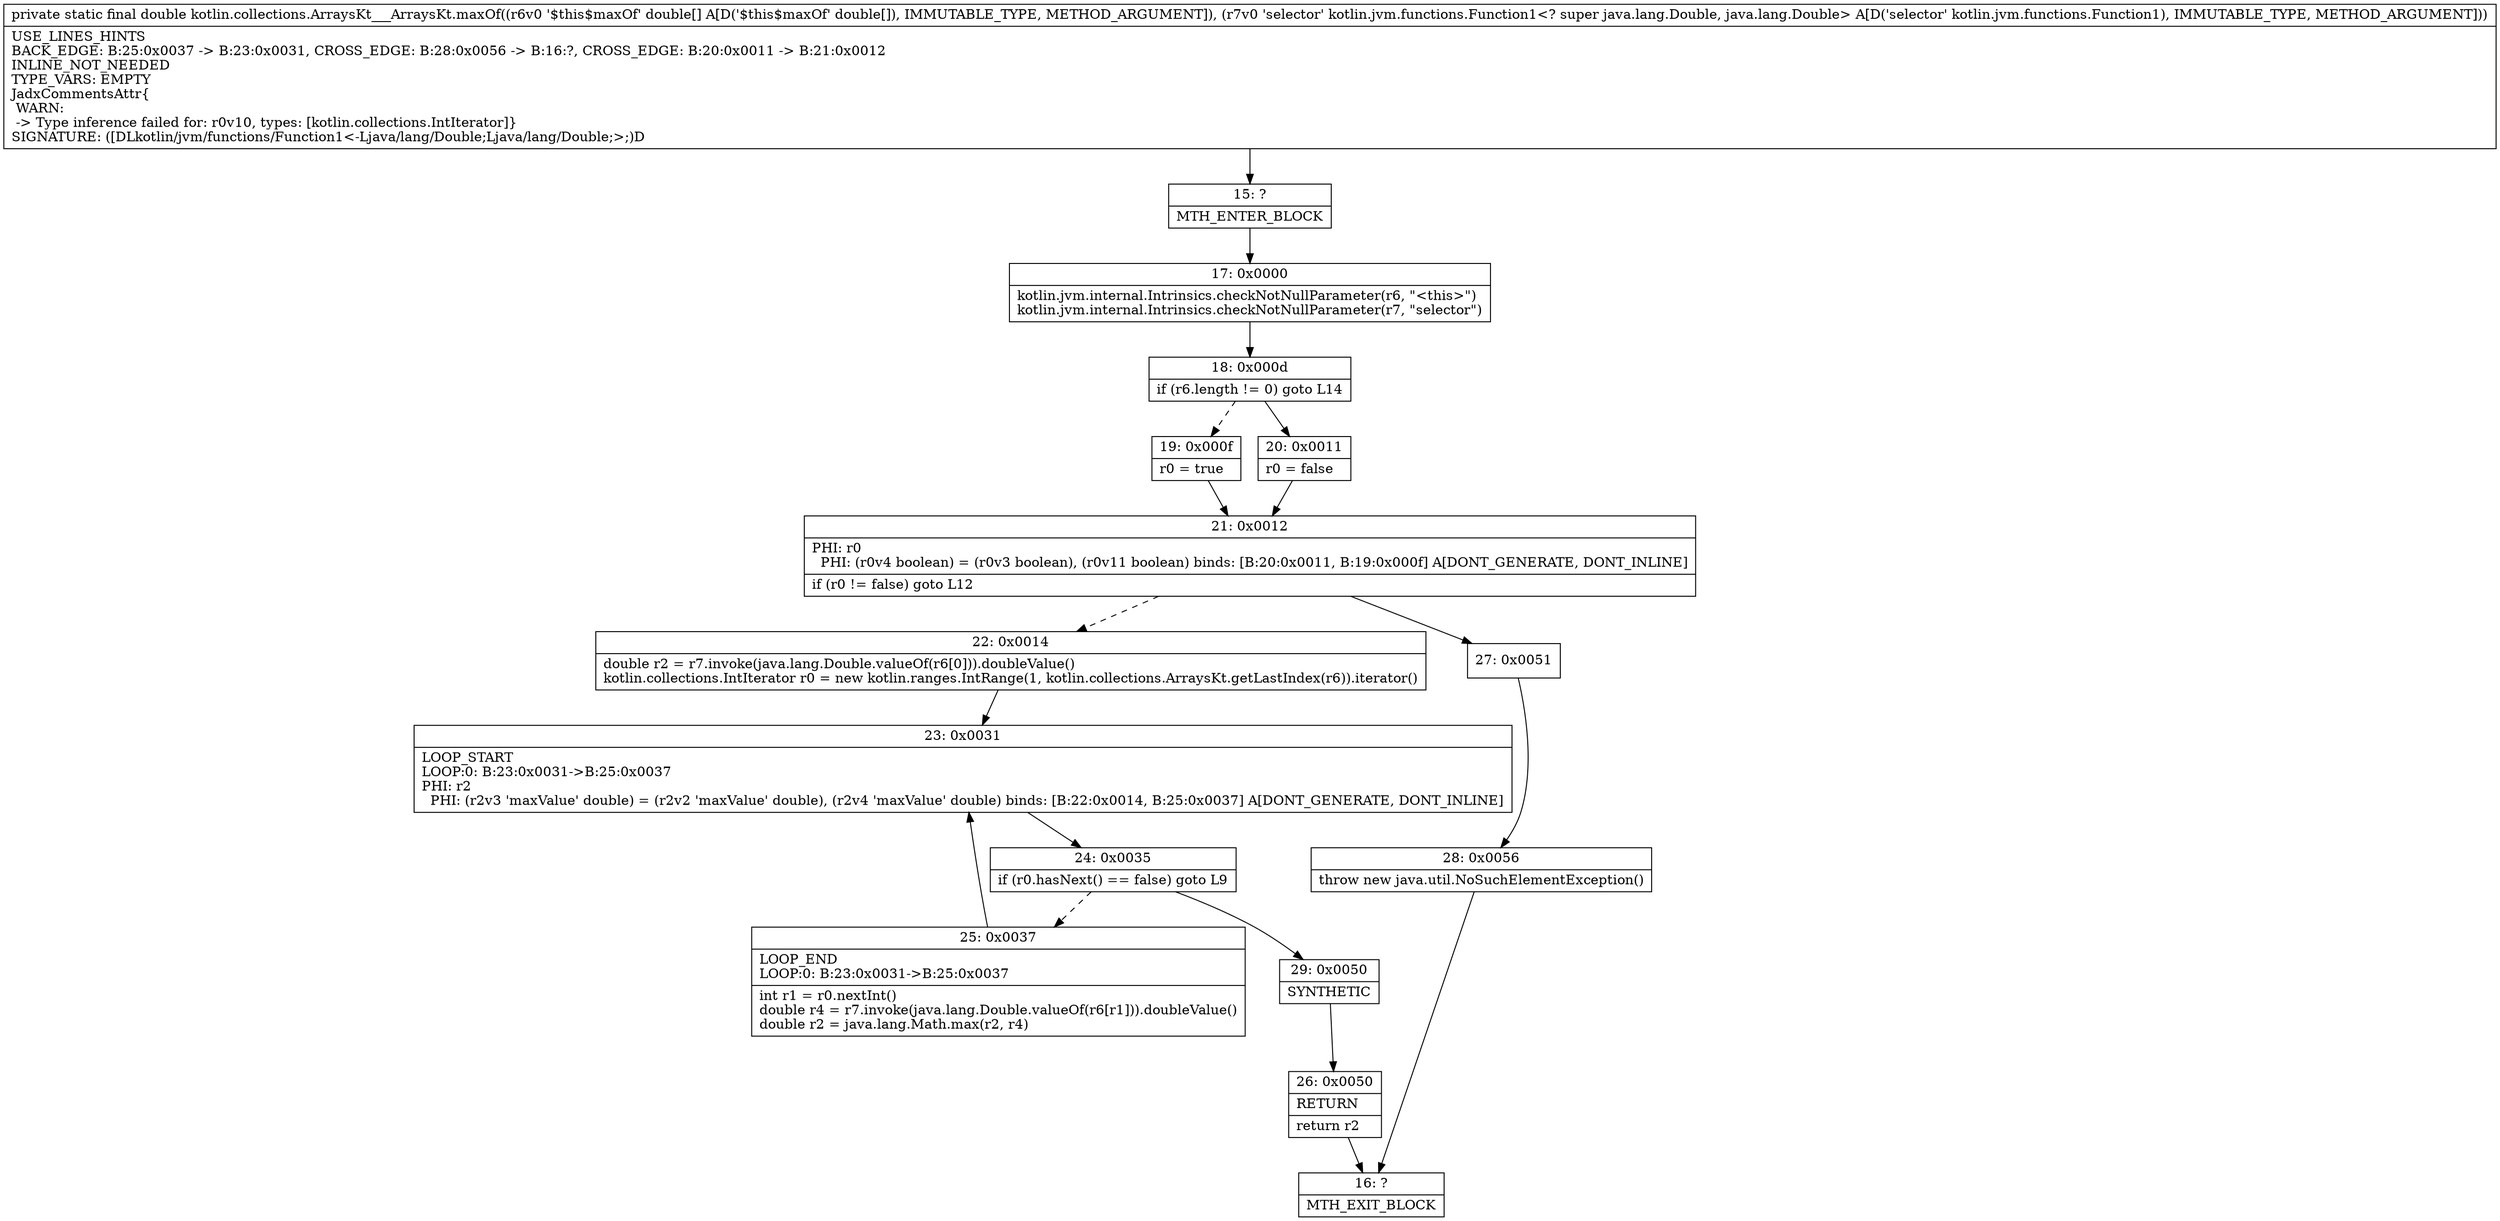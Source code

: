 digraph "CFG forkotlin.collections.ArraysKt___ArraysKt.maxOf([DLkotlin\/jvm\/functions\/Function1;)D" {
Node_15 [shape=record,label="{15\:\ ?|MTH_ENTER_BLOCK\l}"];
Node_17 [shape=record,label="{17\:\ 0x0000|kotlin.jvm.internal.Intrinsics.checkNotNullParameter(r6, \"\<this\>\")\lkotlin.jvm.internal.Intrinsics.checkNotNullParameter(r7, \"selector\")\l}"];
Node_18 [shape=record,label="{18\:\ 0x000d|if (r6.length != 0) goto L14\l}"];
Node_19 [shape=record,label="{19\:\ 0x000f|r0 = true\l}"];
Node_21 [shape=record,label="{21\:\ 0x0012|PHI: r0 \l  PHI: (r0v4 boolean) = (r0v3 boolean), (r0v11 boolean) binds: [B:20:0x0011, B:19:0x000f] A[DONT_GENERATE, DONT_INLINE]\l|if (r0 != false) goto L12\l}"];
Node_22 [shape=record,label="{22\:\ 0x0014|double r2 = r7.invoke(java.lang.Double.valueOf(r6[0])).doubleValue()\lkotlin.collections.IntIterator r0 = new kotlin.ranges.IntRange(1, kotlin.collections.ArraysKt.getLastIndex(r6)).iterator()\l}"];
Node_23 [shape=record,label="{23\:\ 0x0031|LOOP_START\lLOOP:0: B:23:0x0031\-\>B:25:0x0037\lPHI: r2 \l  PHI: (r2v3 'maxValue' double) = (r2v2 'maxValue' double), (r2v4 'maxValue' double) binds: [B:22:0x0014, B:25:0x0037] A[DONT_GENERATE, DONT_INLINE]\l}"];
Node_24 [shape=record,label="{24\:\ 0x0035|if (r0.hasNext() == false) goto L9\l}"];
Node_25 [shape=record,label="{25\:\ 0x0037|LOOP_END\lLOOP:0: B:23:0x0031\-\>B:25:0x0037\l|int r1 = r0.nextInt()\ldouble r4 = r7.invoke(java.lang.Double.valueOf(r6[r1])).doubleValue()\ldouble r2 = java.lang.Math.max(r2, r4)\l}"];
Node_29 [shape=record,label="{29\:\ 0x0050|SYNTHETIC\l}"];
Node_26 [shape=record,label="{26\:\ 0x0050|RETURN\l|return r2\l}"];
Node_16 [shape=record,label="{16\:\ ?|MTH_EXIT_BLOCK\l}"];
Node_27 [shape=record,label="{27\:\ 0x0051}"];
Node_28 [shape=record,label="{28\:\ 0x0056|throw new java.util.NoSuchElementException()\l}"];
Node_20 [shape=record,label="{20\:\ 0x0011|r0 = false\l}"];
MethodNode[shape=record,label="{private static final double kotlin.collections.ArraysKt___ArraysKt.maxOf((r6v0 '$this$maxOf' double[] A[D('$this$maxOf' double[]), IMMUTABLE_TYPE, METHOD_ARGUMENT]), (r7v0 'selector' kotlin.jvm.functions.Function1\<? super java.lang.Double, java.lang.Double\> A[D('selector' kotlin.jvm.functions.Function1), IMMUTABLE_TYPE, METHOD_ARGUMENT]))  | USE_LINES_HINTS\lBACK_EDGE: B:25:0x0037 \-\> B:23:0x0031, CROSS_EDGE: B:28:0x0056 \-\> B:16:?, CROSS_EDGE: B:20:0x0011 \-\> B:21:0x0012\lINLINE_NOT_NEEDED\lTYPE_VARS: EMPTY\lJadxCommentsAttr\{\l WARN: \l \-\> Type inference failed for: r0v10, types: [kotlin.collections.IntIterator]\}\lSIGNATURE: ([DLkotlin\/jvm\/functions\/Function1\<\-Ljava\/lang\/Double;Ljava\/lang\/Double;\>;)D\l}"];
MethodNode -> Node_15;Node_15 -> Node_17;
Node_17 -> Node_18;
Node_18 -> Node_19[style=dashed];
Node_18 -> Node_20;
Node_19 -> Node_21;
Node_21 -> Node_22[style=dashed];
Node_21 -> Node_27;
Node_22 -> Node_23;
Node_23 -> Node_24;
Node_24 -> Node_25[style=dashed];
Node_24 -> Node_29;
Node_25 -> Node_23;
Node_29 -> Node_26;
Node_26 -> Node_16;
Node_27 -> Node_28;
Node_28 -> Node_16;
Node_20 -> Node_21;
}


